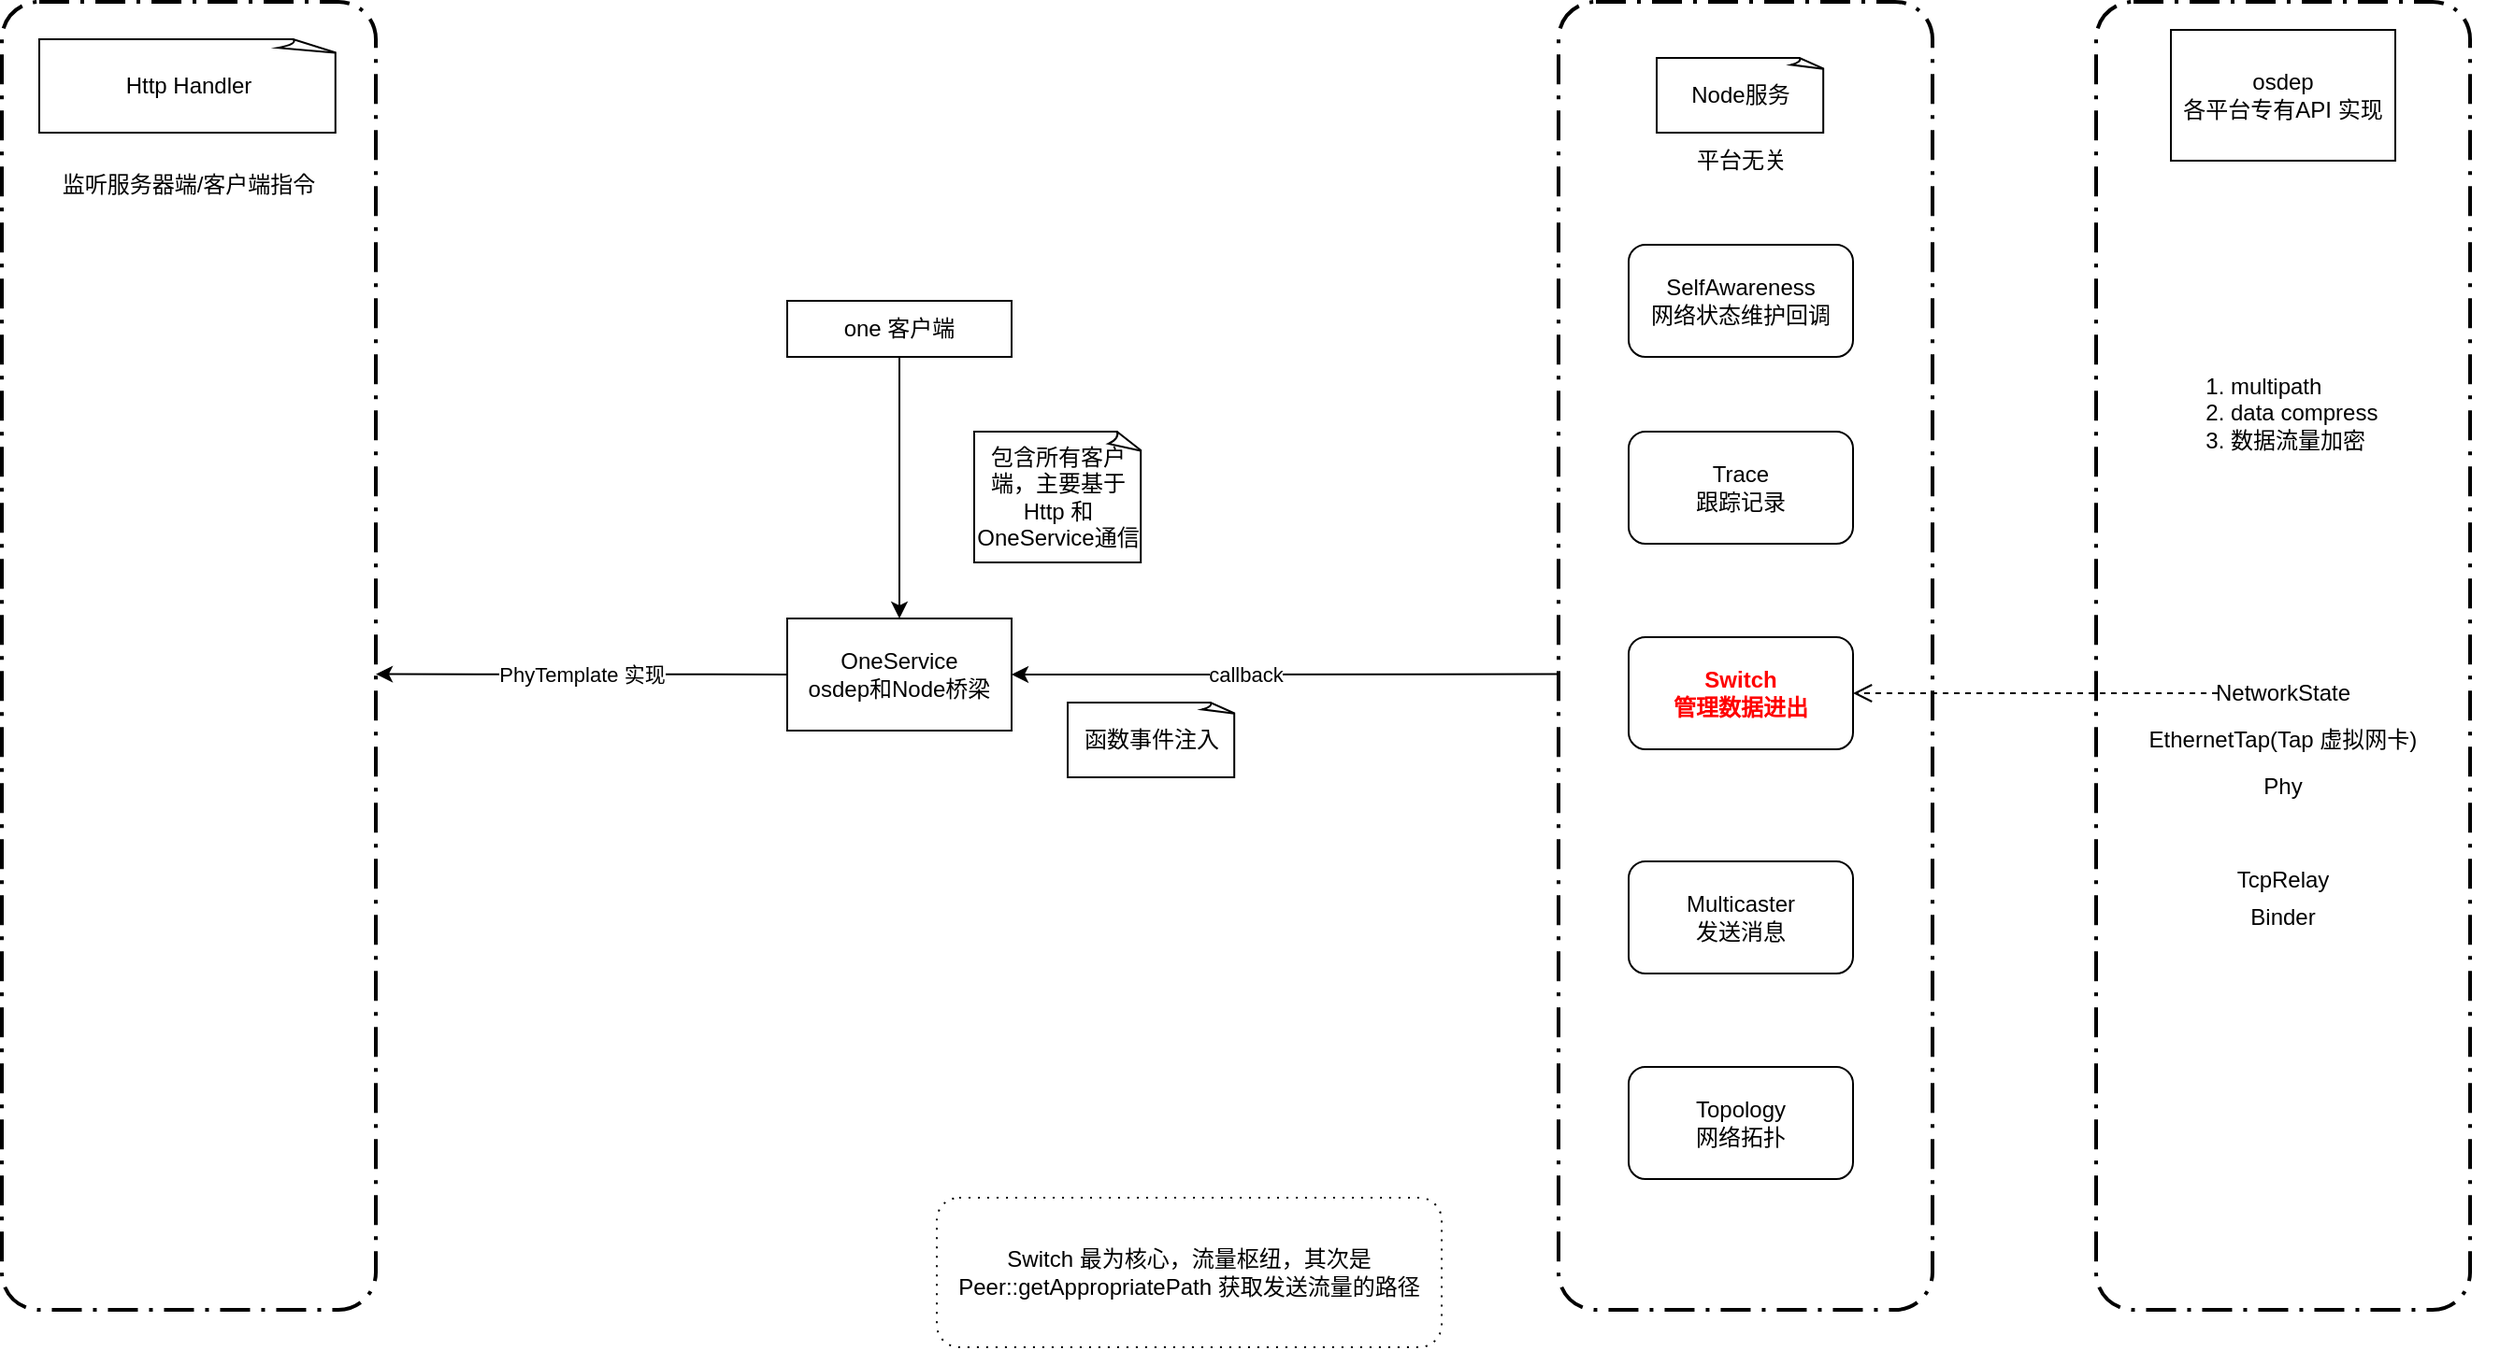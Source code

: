 <mxfile version="13.6.2" type="github">
  <diagram id="Zo-XHowbz03e_hiTDd_9" name="Page-1">
    <mxGraphModel dx="2073" dy="1344" grid="1" gridSize="10" guides="1" tooltips="1" connect="1" arrows="1" fold="1" page="0" pageScale="1" pageWidth="1920" pageHeight="1200" math="0" shadow="0">
      <root>
        <mxCell id="0" />
        <mxCell id="1" parent="0" />
        <mxCell id="4FT7oaL6MmFUpqDjCZYJ-40" value="" style="rounded=1;arcSize=10;dashed=1;strokeColor=#000000;fillColor=none;gradientColor=none;dashPattern=8 3 1 3;strokeWidth=2;" parent="1" vertex="1">
          <mxGeometry x="552.5" width="200" height="700" as="geometry" />
        </mxCell>
        <mxCell id="4FT7oaL6MmFUpqDjCZYJ-31" value="" style="rounded=1;arcSize=10;dashed=1;strokeColor=#000000;fillColor=none;gradientColor=none;dashPattern=8 3 1 3;strokeWidth=2;" parent="1" vertex="1">
          <mxGeometry x="840" width="200" height="700" as="geometry" />
        </mxCell>
        <mxCell id="4FT7oaL6MmFUpqDjCZYJ-2" value="OneService&lt;br&gt;osdep和Node桥梁" style="rounded=0;whiteSpace=wrap;html=1;" parent="1" vertex="1">
          <mxGeometry x="140" y="330" width="120" height="60" as="geometry" />
        </mxCell>
        <mxCell id="4FT7oaL6MmFUpqDjCZYJ-3" value="平台无关" style="text;html=1;align=center;verticalAlign=middle;resizable=0;points=[];autosize=1;" parent="1" vertex="1">
          <mxGeometry x="615" y="75" width="70" height="20" as="geometry" />
        </mxCell>
        <mxCell id="4FT7oaL6MmFUpqDjCZYJ-4" value="osdep&lt;br&gt;各平台专有API 实现" style="whiteSpace=wrap;html=1;" parent="1" vertex="1">
          <mxGeometry x="880" y="15" width="120" height="70" as="geometry" />
        </mxCell>
        <mxCell id="4FT7oaL6MmFUpqDjCZYJ-8" value="callback" style="endArrow=classic;html=1;entryX=1;entryY=0.5;entryDx=0;entryDy=0;exitX=-0.003;exitY=0.514;exitDx=0;exitDy=0;exitPerimeter=0;" parent="1" source="4FT7oaL6MmFUpqDjCZYJ-40" target="4FT7oaL6MmFUpqDjCZYJ-2" edge="1">
          <mxGeometry x="0.14" relative="1" as="geometry">
            <mxPoint x="500" y="360" as="sourcePoint" />
            <mxPoint x="210" y="270" as="targetPoint" />
            <Array as="points">
              <mxPoint x="300" y="360" />
            </Array>
            <mxPoint as="offset" />
          </mxGeometry>
        </mxCell>
        <mxCell id="4FT7oaL6MmFUpqDjCZYJ-13" value="函数事件注入" style="whiteSpace=wrap;html=1;shape=mxgraph.basic.document" parent="1" vertex="1">
          <mxGeometry x="290" y="375" width="90" height="40" as="geometry" />
        </mxCell>
        <mxCell id="4FT7oaL6MmFUpqDjCZYJ-16" value="&lt;div&gt;Trace&lt;/div&gt;&lt;div&gt;跟踪记录&lt;br&gt;&lt;/div&gt;" style="rounded=1;whiteSpace=wrap;html=1;" parent="1" vertex="1">
          <mxGeometry x="590" y="230" width="120" height="60" as="geometry" />
        </mxCell>
        <mxCell id="4FT7oaL6MmFUpqDjCZYJ-17" value="&lt;font color=&quot;#FF0000&quot;&gt;&lt;b&gt;Switch&lt;br&gt;管理数据进出&lt;/b&gt;&lt;/font&gt;" style="rounded=1;whiteSpace=wrap;html=1;" parent="1" vertex="1">
          <mxGeometry x="590" y="340" width="120" height="60" as="geometry" />
        </mxCell>
        <mxCell id="4FT7oaL6MmFUpqDjCZYJ-18" value="Multicaster&lt;br&gt;发送消息" style="rounded=1;whiteSpace=wrap;html=1;" parent="1" vertex="1">
          <mxGeometry x="590" y="460" width="120" height="60" as="geometry" />
        </mxCell>
        <mxCell id="4FT7oaL6MmFUpqDjCZYJ-19" value="Topology&lt;br&gt;网络拓扑" style="rounded=1;whiteSpace=wrap;html=1;" parent="1" vertex="1">
          <mxGeometry x="590" y="570" width="120" height="60" as="geometry" />
        </mxCell>
        <mxCell id="4FT7oaL6MmFUpqDjCZYJ-20" value="SelfAwareness&lt;br&gt;网络状态维护回调" style="rounded=1;whiteSpace=wrap;html=1;" parent="1" vertex="1">
          <mxGeometry x="590" y="130" width="120" height="60" as="geometry" />
        </mxCell>
        <mxCell id="4FT7oaL6MmFUpqDjCZYJ-21" value="one 客户端" style="whiteSpace=wrap;html=1;" parent="1" vertex="1">
          <mxGeometry x="140" y="160" width="120" height="30" as="geometry" />
        </mxCell>
        <mxCell id="4FT7oaL6MmFUpqDjCZYJ-25" value="NetworkState" style="text;html=1;strokeColor=none;fillColor=none;align=center;verticalAlign=middle;whiteSpace=wrap;rounded=0;" parent="1" vertex="1">
          <mxGeometry x="905" y="360" width="70" height="20" as="geometry" />
        </mxCell>
        <mxCell id="4FT7oaL6MmFUpqDjCZYJ-26" value="EthernetTap(Tap 虚拟网卡)" style="text;html=1;strokeColor=none;fillColor=none;align=center;verticalAlign=middle;whiteSpace=wrap;rounded=0;" parent="1" vertex="1">
          <mxGeometry x="825" y="380" width="230" height="30" as="geometry" />
        </mxCell>
        <mxCell id="4FT7oaL6MmFUpqDjCZYJ-36" value="包含所有客户端，主要基于Http 和 OneService通信" style="whiteSpace=wrap;html=1;shape=mxgraph.basic.document" parent="1" vertex="1">
          <mxGeometry x="240" y="230" width="90" height="70" as="geometry" />
        </mxCell>
        <mxCell id="4FT7oaL6MmFUpqDjCZYJ-37" value="" style="endArrow=classic;html=1;exitX=0.5;exitY=1;exitDx=0;exitDy=0;" parent="1" source="4FT7oaL6MmFUpqDjCZYJ-21" target="4FT7oaL6MmFUpqDjCZYJ-2" edge="1">
          <mxGeometry relative="1" as="geometry">
            <mxPoint x="180" y="170" as="sourcePoint" />
            <mxPoint x="80" y="240" as="targetPoint" />
          </mxGeometry>
        </mxCell>
        <mxCell id="4FT7oaL6MmFUpqDjCZYJ-41" value="Node服务" style="whiteSpace=wrap;html=1;shape=mxgraph.basic.document" parent="1" vertex="1">
          <mxGeometry x="605" y="30" width="90" height="40" as="geometry" />
        </mxCell>
        <mxCell id="4FT7oaL6MmFUpqDjCZYJ-44" value="Binder" style="text;html=1;strokeColor=none;fillColor=none;align=center;verticalAlign=middle;whiteSpace=wrap;rounded=0;" parent="1" vertex="1">
          <mxGeometry x="920" y="480" width="40" height="20" as="geometry" />
        </mxCell>
        <mxCell id="4FT7oaL6MmFUpqDjCZYJ-45" value="TcpRelay" style="text;html=1;strokeColor=none;fillColor=none;align=center;verticalAlign=middle;whiteSpace=wrap;rounded=0;" parent="1" vertex="1">
          <mxGeometry x="910" y="460" width="60" height="20" as="geometry" />
        </mxCell>
        <mxCell id="4FT7oaL6MmFUpqDjCZYJ-47" value="Phy" style="text;html=1;strokeColor=none;fillColor=none;align=center;verticalAlign=middle;whiteSpace=wrap;rounded=0;" parent="1" vertex="1">
          <mxGeometry x="920" y="410" width="40" height="20" as="geometry" />
        </mxCell>
        <mxCell id="4FT7oaL6MmFUpqDjCZYJ-53" value="" style="html=1;verticalAlign=bottom;endArrow=open;dashed=1;endSize=8;" parent="1" source="4FT7oaL6MmFUpqDjCZYJ-25" target="4FT7oaL6MmFUpqDjCZYJ-17" edge="1">
          <mxGeometry relative="1" as="geometry">
            <mxPoint x="840" y="390" as="sourcePoint" />
            <mxPoint x="760" y="390" as="targetPoint" />
          </mxGeometry>
        </mxCell>
        <mxCell id="bhILbmvNSMo4NeSS-7qC-2" value="" style="rounded=1;arcSize=10;dashed=1;strokeColor=#000000;fillColor=none;gradientColor=none;dashPattern=8 3 1 3;strokeWidth=2;" vertex="1" parent="1">
          <mxGeometry x="-280" width="200" height="700" as="geometry" />
        </mxCell>
        <mxCell id="bhILbmvNSMo4NeSS-7qC-4" value="监听服务器端/客户端指令" style="text;html=1;strokeColor=none;fillColor=none;align=center;verticalAlign=middle;whiteSpace=wrap;rounded=0;" vertex="1" parent="1">
          <mxGeometry x="-260" y="85" width="160" height="25" as="geometry" />
        </mxCell>
        <mxCell id="bhILbmvNSMo4NeSS-7qC-5" value="&lt;div&gt;Http Handler&lt;br&gt;&lt;/div&gt;" style="whiteSpace=wrap;html=1;shape=mxgraph.basic.document" vertex="1" parent="1">
          <mxGeometry x="-260" y="20" width="160" height="50" as="geometry" />
        </mxCell>
        <mxCell id="bhILbmvNSMo4NeSS-7qC-6" value="" style="endArrow=classic;html=1;entryX=1;entryY=0.514;entryDx=0;entryDy=0;entryPerimeter=0;" edge="1" parent="1" source="4FT7oaL6MmFUpqDjCZYJ-2" target="bhILbmvNSMo4NeSS-7qC-2">
          <mxGeometry relative="1" as="geometry">
            <mxPoint x="61" y="360" as="sourcePoint" />
            <mxPoint x="-70" y="360" as="targetPoint" />
          </mxGeometry>
        </mxCell>
        <mxCell id="bhILbmvNSMo4NeSS-7qC-7" value="PhyTemplate 实现" style="edgeLabel;resizable=0;html=1;align=center;verticalAlign=middle;" connectable="0" vertex="1" parent="bhILbmvNSMo4NeSS-7qC-6">
          <mxGeometry relative="1" as="geometry" />
        </mxCell>
        <mxCell id="bhILbmvNSMo4NeSS-7qC-10" value="&lt;ol&gt;&lt;li&gt;multipath&lt;br&gt;&lt;/li&gt;&lt;li&gt;data compress&lt;br&gt;&lt;/li&gt;&lt;li&gt;数据流量加密&lt;br&gt;&lt;/li&gt;&lt;/ol&gt;" style="text;strokeColor=none;fillColor=none;html=1;whiteSpace=wrap;verticalAlign=middle;overflow=hidden;" vertex="1" parent="1">
          <mxGeometry x="870" y="170" width="140" height="100" as="geometry" />
        </mxCell>
        <mxCell id="bhILbmvNSMo4NeSS-7qC-11" value="&lt;div&gt;Switch 最为核心，流量枢纽，其次是Peer::getAppropriatePath 获取发送流量的路径&lt;br&gt;&lt;/div&gt;" style="shape=ext;rounded=1;html=1;whiteSpace=wrap;dashed=1;dashPattern=1 4;" vertex="1" parent="1">
          <mxGeometry x="220" y="640" width="270" height="80" as="geometry" />
        </mxCell>
      </root>
    </mxGraphModel>
  </diagram>
</mxfile>
